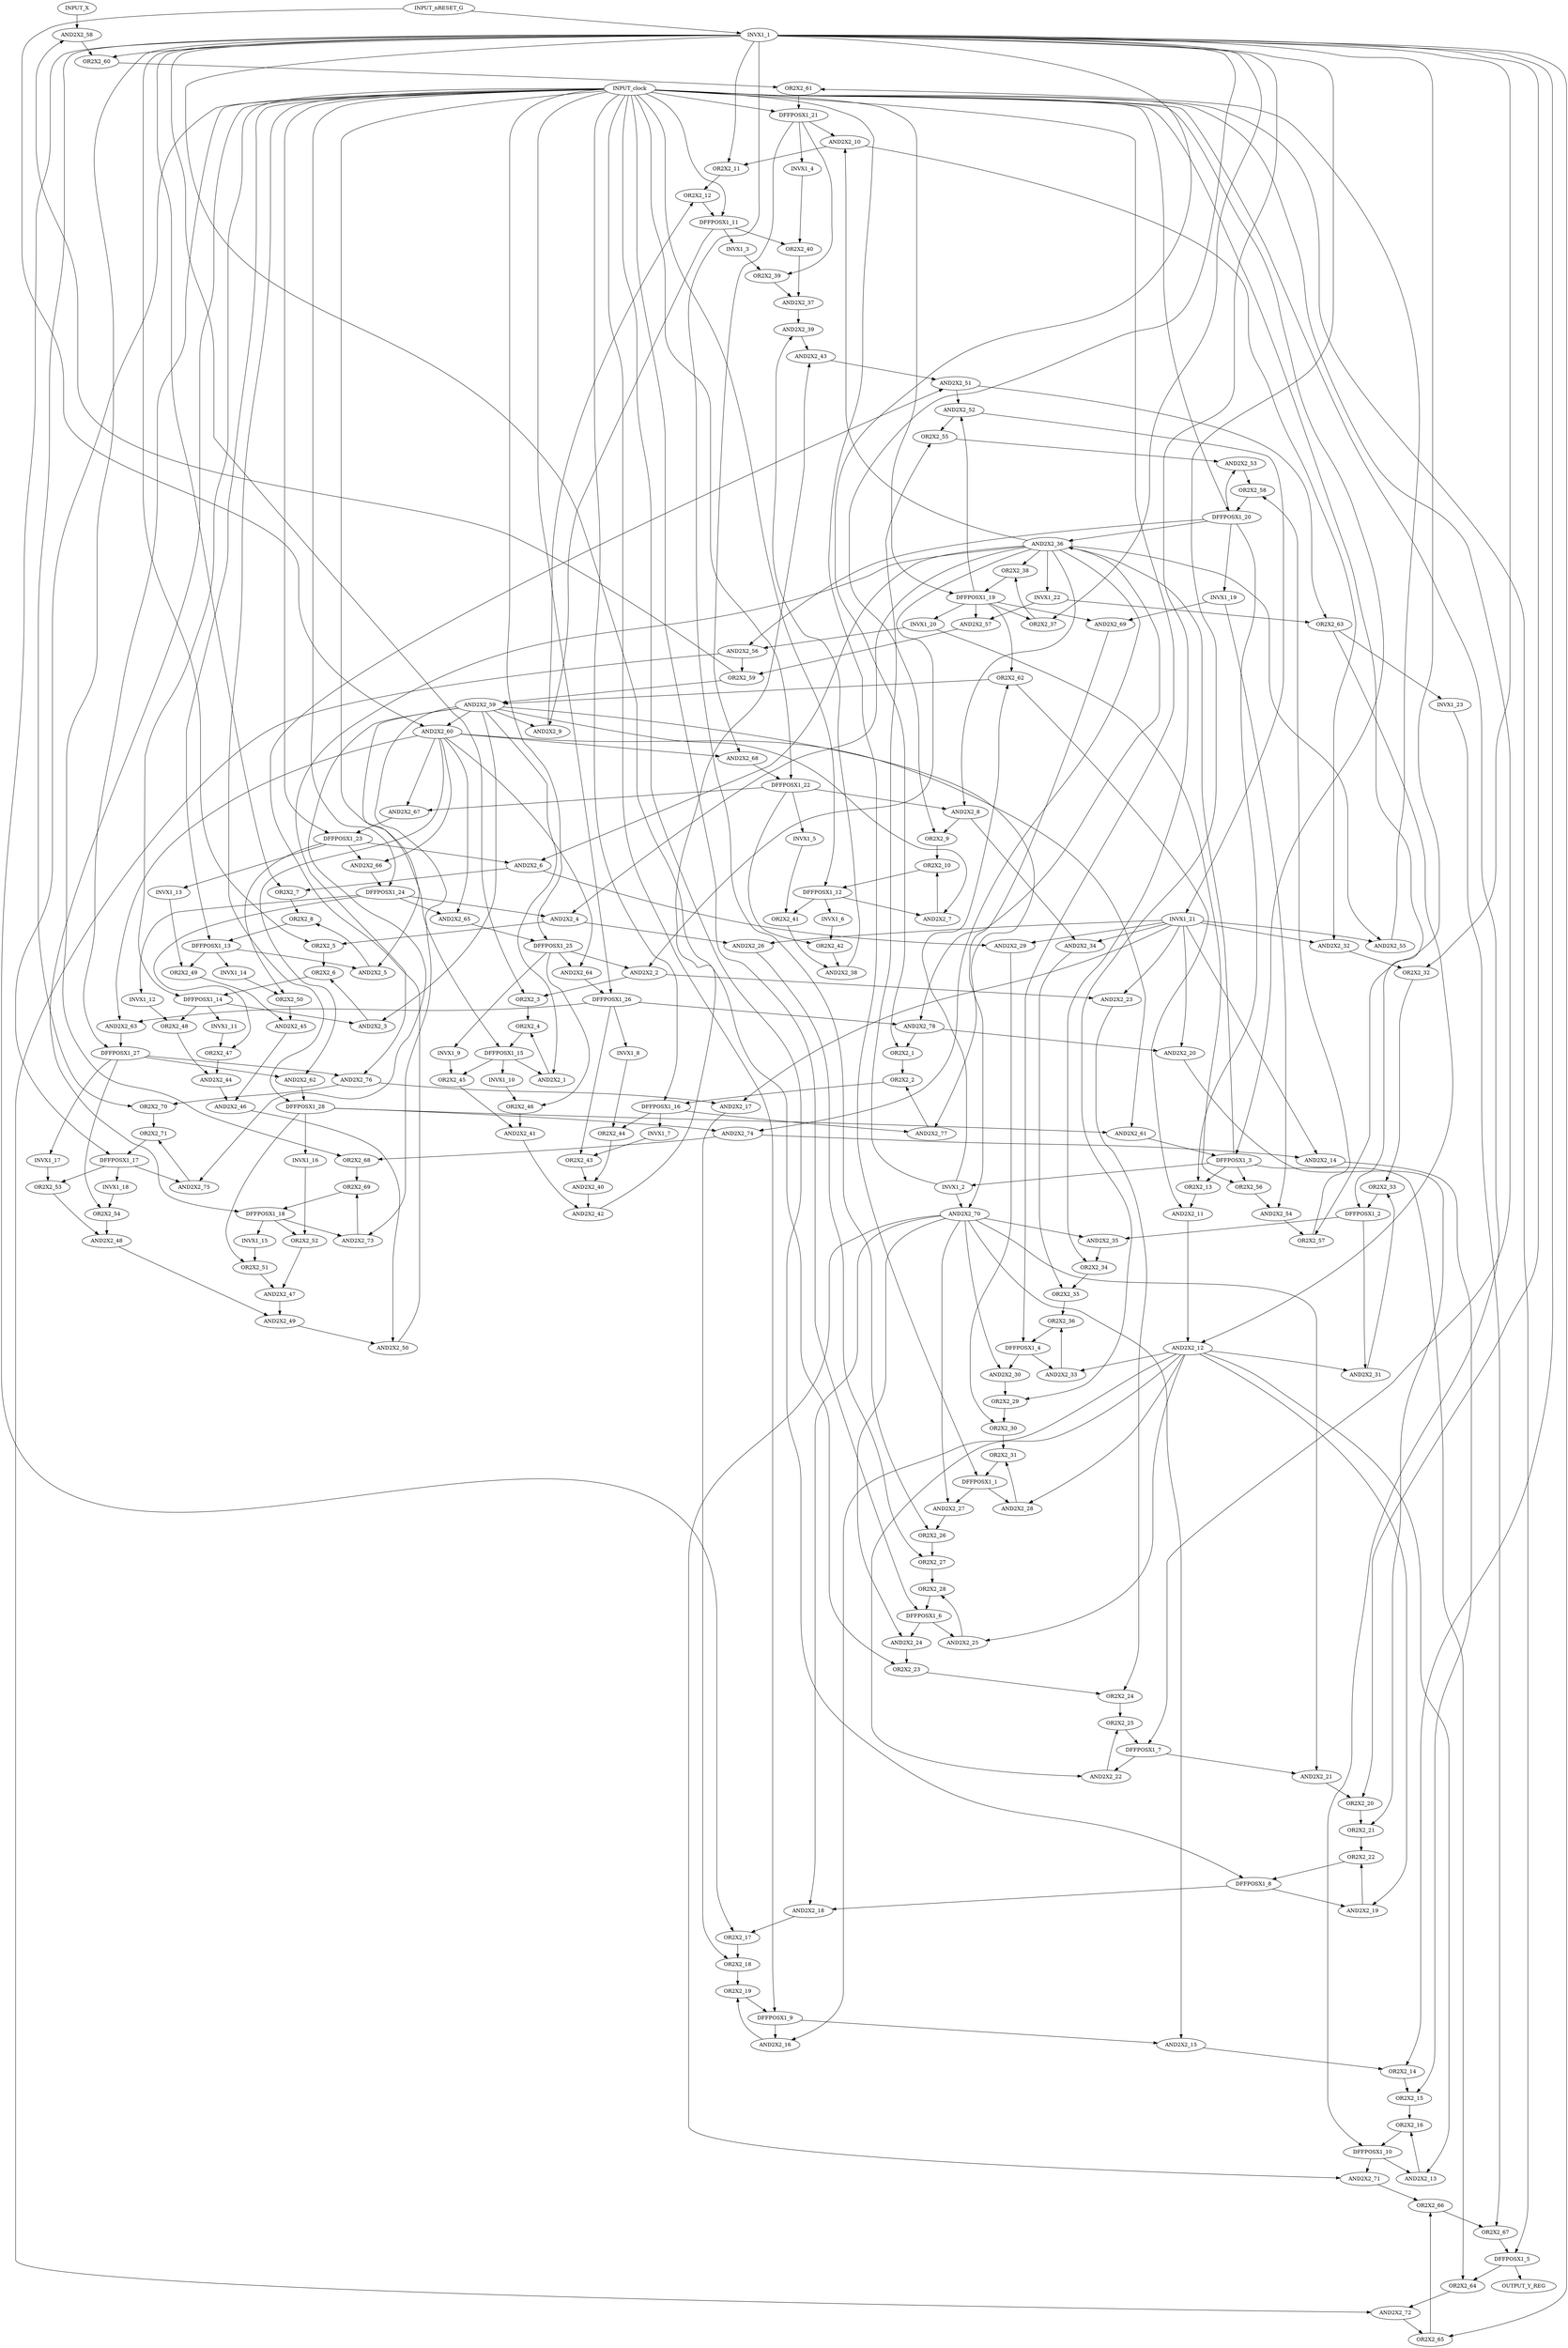 strict digraph "" {
	INPUT_X -> AND2X2_58;
	INPUT_clock -> DFFPOSX1_1;
	INPUT_clock -> DFFPOSX1_10;
	INPUT_clock -> DFFPOSX1_11;
	INPUT_clock -> DFFPOSX1_12;
	INPUT_clock -> DFFPOSX1_13;
	INPUT_clock -> DFFPOSX1_14;
	INPUT_clock -> DFFPOSX1_15;
	INPUT_clock -> DFFPOSX1_16;
	INPUT_clock -> DFFPOSX1_17;
	INPUT_clock -> DFFPOSX1_18;
	INPUT_clock -> DFFPOSX1_19;
	INPUT_clock -> DFFPOSX1_2;
	INPUT_clock -> DFFPOSX1_20;
	INPUT_clock -> DFFPOSX1_21;
	INPUT_clock -> DFFPOSX1_22;
	INPUT_clock -> DFFPOSX1_23;
	INPUT_clock -> DFFPOSX1_24;
	INPUT_clock -> DFFPOSX1_25;
	INPUT_clock -> DFFPOSX1_26;
	INPUT_clock -> DFFPOSX1_27;
	INPUT_clock -> DFFPOSX1_28;
	INPUT_clock -> DFFPOSX1_3;
	INPUT_clock -> DFFPOSX1_4;
	INPUT_clock -> DFFPOSX1_5;
	INPUT_clock -> DFFPOSX1_6;
	INPUT_clock -> DFFPOSX1_7;
	INPUT_clock -> DFFPOSX1_8;
	INPUT_clock -> DFFPOSX1_9;
	INPUT_nRESET_G -> AND2X2_60;
	INPUT_nRESET_G -> INVX1_1;
	AND2X2_1 -> OR2X2_4;
	AND2X2_10 -> AND2X2_32;
	AND2X2_10 -> OR2X2_11;
	AND2X2_11 -> AND2X2_12;
	AND2X2_12 -> AND2X2_13;
	AND2X2_12 -> AND2X2_16;
	AND2X2_12 -> AND2X2_19;
	AND2X2_12 -> AND2X2_22;
	AND2X2_12 -> AND2X2_25;
	AND2X2_12 -> AND2X2_28;
	AND2X2_12 -> AND2X2_31;
	AND2X2_12 -> AND2X2_33;
	AND2X2_13 -> OR2X2_16;
	AND2X2_14 -> OR2X2_15;
	AND2X2_15 -> OR2X2_14;
	AND2X2_16 -> OR2X2_19;
	AND2X2_17 -> OR2X2_18;
	AND2X2_18 -> OR2X2_17;
	AND2X2_19 -> OR2X2_22;
	AND2X2_2 -> AND2X2_23;
	AND2X2_2 -> OR2X2_3;
	AND2X2_20 -> OR2X2_21;
	AND2X2_21 -> OR2X2_20;
	AND2X2_22 -> OR2X2_25;
	AND2X2_23 -> OR2X2_24;
	AND2X2_24 -> OR2X2_23;
	AND2X2_25 -> OR2X2_28;
	AND2X2_26 -> OR2X2_27;
	AND2X2_27 -> OR2X2_26;
	AND2X2_28 -> OR2X2_31;
	AND2X2_29 -> OR2X2_30;
	AND2X2_3 -> OR2X2_6;
	AND2X2_30 -> OR2X2_29;
	AND2X2_31 -> OR2X2_33;
	AND2X2_32 -> OR2X2_32;
	AND2X2_33 -> OR2X2_36;
	AND2X2_34 -> OR2X2_35;
	AND2X2_35 -> OR2X2_34;
	AND2X2_36 -> AND2X2_10;
	AND2X2_36 -> AND2X2_2;
	AND2X2_36 -> AND2X2_4;
	AND2X2_36 -> AND2X2_55;
	AND2X2_36 -> AND2X2_6;
	AND2X2_36 -> AND2X2_74;
	AND2X2_36 -> AND2X2_76;
	AND2X2_36 -> AND2X2_78;
	AND2X2_36 -> AND2X2_8;
	AND2X2_36 -> INVX1_22;
	AND2X2_36 -> OR2X2_38;
	AND2X2_37 -> AND2X2_39;
	AND2X2_38 -> AND2X2_39;
	AND2X2_39 -> AND2X2_43;
	AND2X2_4 -> AND2X2_26;
	AND2X2_4 -> OR2X2_5;
	AND2X2_40 -> AND2X2_42;
	AND2X2_41 -> AND2X2_42;
	AND2X2_42 -> AND2X2_43;
	AND2X2_43 -> AND2X2_51;
	AND2X2_44 -> AND2X2_46;
	AND2X2_45 -> AND2X2_46;
	AND2X2_46 -> AND2X2_50;
	AND2X2_47 -> AND2X2_49;
	AND2X2_48 -> AND2X2_49;
	AND2X2_49 -> AND2X2_50;
	AND2X2_5 -> OR2X2_8;
	AND2X2_50 -> AND2X2_51;
	AND2X2_51 -> AND2X2_52;
	AND2X2_51 -> OR2X2_63;
	AND2X2_52 -> INVX1_21;
	AND2X2_52 -> OR2X2_55;
	AND2X2_53 -> OR2X2_58;
	AND2X2_54 -> OR2X2_57;
	AND2X2_55 -> OR2X2_61;
	AND2X2_56 -> AND2X2_72;
	AND2X2_56 -> OR2X2_59;
	AND2X2_57 -> OR2X2_59;
	AND2X2_58 -> OR2X2_60;
	AND2X2_59 -> AND2X2_1;
	AND2X2_59 -> AND2X2_3;
	AND2X2_59 -> AND2X2_5;
	AND2X2_59 -> AND2X2_60;
	AND2X2_59 -> AND2X2_7;
	AND2X2_59 -> AND2X2_73;
	AND2X2_59 -> AND2X2_75;
	AND2X2_59 -> AND2X2_77;
	AND2X2_59 -> AND2X2_9;
	AND2X2_6 -> AND2X2_29;
	AND2X2_6 -> OR2X2_7;
	AND2X2_60 -> AND2X2_61;
	AND2X2_60 -> AND2X2_62;
	AND2X2_60 -> AND2X2_63;
	AND2X2_60 -> AND2X2_64;
	AND2X2_60 -> AND2X2_65;
	AND2X2_60 -> AND2X2_66;
	AND2X2_60 -> AND2X2_67;
	AND2X2_60 -> AND2X2_68;
	AND2X2_61 -> DFFPOSX1_3;
	AND2X2_62 -> DFFPOSX1_28;
	AND2X2_63 -> DFFPOSX1_27;
	AND2X2_64 -> DFFPOSX1_26;
	AND2X2_65 -> DFFPOSX1_25;
	AND2X2_66 -> DFFPOSX1_24;
	AND2X2_67 -> DFFPOSX1_23;
	AND2X2_68 -> DFFPOSX1_22;
	AND2X2_69 -> AND2X2_70;
	AND2X2_7 -> OR2X2_10;
	AND2X2_70 -> AND2X2_15;
	AND2X2_70 -> AND2X2_18;
	AND2X2_70 -> AND2X2_21;
	AND2X2_70 -> AND2X2_24;
	AND2X2_70 -> AND2X2_27;
	AND2X2_70 -> AND2X2_30;
	AND2X2_70 -> AND2X2_35;
	AND2X2_70 -> AND2X2_71;
	AND2X2_71 -> OR2X2_66;
	AND2X2_72 -> OR2X2_65;
	AND2X2_73 -> OR2X2_69;
	AND2X2_74 -> AND2X2_14;
	AND2X2_74 -> OR2X2_68;
	AND2X2_75 -> OR2X2_71;
	AND2X2_76 -> AND2X2_17;
	AND2X2_76 -> OR2X2_70;
	AND2X2_77 -> OR2X2_2;
	AND2X2_78 -> AND2X2_20;
	AND2X2_78 -> OR2X2_1;
	AND2X2_8 -> AND2X2_34;
	AND2X2_8 -> OR2X2_9;
	AND2X2_9 -> OR2X2_12;
	DFFPOSX1_1 -> AND2X2_27;
	DFFPOSX1_1 -> AND2X2_28;
	DFFPOSX1_10 -> AND2X2_13;
	DFFPOSX1_10 -> AND2X2_71;
	DFFPOSX1_11 -> AND2X2_9;
	DFFPOSX1_11 -> INVX1_3;
	DFFPOSX1_11 -> OR2X2_40;
	DFFPOSX1_12 -> AND2X2_7;
	DFFPOSX1_12 -> INVX1_6;
	DFFPOSX1_12 -> OR2X2_41;
	DFFPOSX1_13 -> AND2X2_5;
	DFFPOSX1_13 -> INVX1_14;
	DFFPOSX1_13 -> OR2X2_49;
	DFFPOSX1_14 -> AND2X2_3;
	DFFPOSX1_14 -> INVX1_11;
	DFFPOSX1_14 -> OR2X2_48;
	DFFPOSX1_15 -> AND2X2_1;
	DFFPOSX1_15 -> INVX1_10;
	DFFPOSX1_15 -> OR2X2_45;
	DFFPOSX1_16 -> AND2X2_77;
	DFFPOSX1_16 -> INVX1_7;
	DFFPOSX1_16 -> OR2X2_44;
	DFFPOSX1_17 -> AND2X2_75;
	DFFPOSX1_17 -> INVX1_18;
	DFFPOSX1_17 -> OR2X2_53;
	DFFPOSX1_18 -> AND2X2_73;
	DFFPOSX1_18 -> INVX1_15;
	DFFPOSX1_18 -> OR2X2_52;
	DFFPOSX1_19 -> AND2X2_52;
	DFFPOSX1_19 -> AND2X2_57;
	DFFPOSX1_19 -> AND2X2_69;
	DFFPOSX1_19 -> INVX1_20;
	DFFPOSX1_19 -> OR2X2_37;
	DFFPOSX1_19 -> OR2X2_62;
	DFFPOSX1_2 -> AND2X2_31;
	DFFPOSX1_2 -> AND2X2_35;
	DFFPOSX1_20 -> AND2X2_36;
	DFFPOSX1_20 -> AND2X2_53;
	DFFPOSX1_20 -> AND2X2_56;
	DFFPOSX1_20 -> INVX1_19;
	DFFPOSX1_20 -> OR2X2_13;
	DFFPOSX1_21 -> AND2X2_10;
	DFFPOSX1_21 -> AND2X2_68;
	DFFPOSX1_21 -> INVX1_4;
	DFFPOSX1_21 -> OR2X2_39;
	DFFPOSX1_22 -> AND2X2_67;
	DFFPOSX1_22 -> AND2X2_8;
	DFFPOSX1_22 -> INVX1_5;
	DFFPOSX1_22 -> OR2X2_42;
	DFFPOSX1_23 -> AND2X2_6;
	DFFPOSX1_23 -> AND2X2_66;
	DFFPOSX1_23 -> INVX1_13;
	DFFPOSX1_23 -> OR2X2_50;
	DFFPOSX1_24 -> AND2X2_4;
	DFFPOSX1_24 -> AND2X2_65;
	DFFPOSX1_24 -> INVX1_12;
	DFFPOSX1_24 -> OR2X2_47;
	DFFPOSX1_25 -> AND2X2_2;
	DFFPOSX1_25 -> AND2X2_64;
	DFFPOSX1_25 -> INVX1_9;
	DFFPOSX1_25 -> OR2X2_46;
	DFFPOSX1_26 -> AND2X2_63;
	DFFPOSX1_26 -> AND2X2_78;
	DFFPOSX1_26 -> INVX1_8;
	DFFPOSX1_26 -> OR2X2_43;
	DFFPOSX1_27 -> AND2X2_62;
	DFFPOSX1_27 -> AND2X2_76;
	DFFPOSX1_27 -> INVX1_17;
	DFFPOSX1_27 -> OR2X2_54;
	DFFPOSX1_28 -> AND2X2_61;
	DFFPOSX1_28 -> AND2X2_74;
	DFFPOSX1_28 -> INVX1_16;
	DFFPOSX1_28 -> OR2X2_51;
	DFFPOSX1_3 -> AND2X2_36;
	DFFPOSX1_3 -> INVX1_2;
	DFFPOSX1_3 -> OR2X2_13;
	DFFPOSX1_3 -> OR2X2_56;
	DFFPOSX1_3 -> OR2X2_64;
	DFFPOSX1_4 -> AND2X2_30;
	DFFPOSX1_4 -> AND2X2_33;
	DFFPOSX1_5 -> OUTPUT_Y_REG;
	DFFPOSX1_5 -> OR2X2_64;
	DFFPOSX1_6 -> AND2X2_24;
	DFFPOSX1_6 -> AND2X2_25;
	DFFPOSX1_7 -> AND2X2_21;
	DFFPOSX1_7 -> AND2X2_22;
	DFFPOSX1_8 -> AND2X2_18;
	DFFPOSX1_8 -> AND2X2_19;
	DFFPOSX1_9 -> AND2X2_15;
	DFFPOSX1_9 -> AND2X2_16;
	INVX1_1 -> OR2X2_1;
	INVX1_1 -> OR2X2_11;
	INVX1_1 -> OR2X2_14;
	INVX1_1 -> OR2X2_17;
	INVX1_1 -> OR2X2_20;
	INVX1_1 -> OR2X2_23;
	INVX1_1 -> OR2X2_26;
	INVX1_1 -> OR2X2_29;
	INVX1_1 -> OR2X2_3;
	INVX1_1 -> OR2X2_32;
	INVX1_1 -> OR2X2_34;
	INVX1_1 -> OR2X2_37;
	INVX1_1 -> OR2X2_5;
	INVX1_1 -> OR2X2_57;
	INVX1_1 -> OR2X2_60;
	INVX1_1 -> OR2X2_65;
	INVX1_1 -> OR2X2_68;
	INVX1_1 -> OR2X2_7;
	INVX1_1 -> OR2X2_70;
	INVX1_1 -> OR2X2_9;
	INVX1_10 -> OR2X2_46;
	INVX1_11 -> OR2X2_47;
	INVX1_12 -> OR2X2_48;
	INVX1_13 -> OR2X2_49;
	INVX1_14 -> OR2X2_50;
	INVX1_15 -> OR2X2_51;
	INVX1_16 -> OR2X2_52;
	INVX1_17 -> OR2X2_53;
	INVX1_18 -> OR2X2_54;
	INVX1_19 -> AND2X2_54;
	INVX1_19 -> AND2X2_69;
	INVX1_2 -> AND2X2_70;
	INVX1_2 -> OR2X2_55;
	INVX1_2 -> OR2X2_62;
	INVX1_20 -> AND2X2_56;
	INVX1_20 -> OR2X2_56;
	INVX1_21 -> AND2X2_14;
	INVX1_21 -> AND2X2_17;
	INVX1_21 -> AND2X2_20;
	INVX1_21 -> AND2X2_23;
	INVX1_21 -> AND2X2_26;
	INVX1_21 -> AND2X2_29;
	INVX1_21 -> AND2X2_32;
	INVX1_21 -> AND2X2_34;
	INVX1_21 -> AND2X2_55;
	INVX1_22 -> AND2X2_57;
	INVX1_22 -> OR2X2_63;
	INVX1_23 -> OR2X2_67;
	INVX1_3 -> OR2X2_39;
	INVX1_4 -> OR2X2_40;
	INVX1_5 -> OR2X2_41;
	INVX1_6 -> OR2X2_42;
	INVX1_7 -> OR2X2_43;
	INVX1_8 -> OR2X2_44;
	INVX1_9 -> OR2X2_45;
	OR2X2_1 -> OR2X2_2;
	OR2X2_10 -> DFFPOSX1_12;
	OR2X2_11 -> OR2X2_12;
	OR2X2_12 -> DFFPOSX1_11;
	OR2X2_13 -> AND2X2_11;
	OR2X2_14 -> OR2X2_15;
	OR2X2_15 -> OR2X2_16;
	OR2X2_16 -> DFFPOSX1_10;
	OR2X2_17 -> OR2X2_18;
	OR2X2_18 -> OR2X2_19;
	OR2X2_19 -> DFFPOSX1_9;
	OR2X2_2 -> DFFPOSX1_16;
	OR2X2_20 -> OR2X2_21;
	OR2X2_21 -> OR2X2_22;
	OR2X2_22 -> DFFPOSX1_8;
	OR2X2_23 -> OR2X2_24;
	OR2X2_24 -> OR2X2_25;
	OR2X2_25 -> DFFPOSX1_7;
	OR2X2_26 -> OR2X2_27;
	OR2X2_27 -> OR2X2_28;
	OR2X2_28 -> DFFPOSX1_6;
	OR2X2_29 -> OR2X2_30;
	OR2X2_3 -> OR2X2_4;
	OR2X2_30 -> OR2X2_31;
	OR2X2_31 -> DFFPOSX1_1;
	OR2X2_32 -> OR2X2_33;
	OR2X2_33 -> DFFPOSX1_2;
	OR2X2_34 -> OR2X2_35;
	OR2X2_35 -> OR2X2_36;
	OR2X2_36 -> DFFPOSX1_4;
	OR2X2_37 -> OR2X2_38;
	OR2X2_38 -> DFFPOSX1_19;
	OR2X2_39 -> AND2X2_37;
	OR2X2_4 -> DFFPOSX1_15;
	OR2X2_40 -> AND2X2_37;
	OR2X2_41 -> AND2X2_38;
	OR2X2_42 -> AND2X2_38;
	OR2X2_43 -> AND2X2_40;
	OR2X2_44 -> AND2X2_40;
	OR2X2_45 -> AND2X2_41;
	OR2X2_46 -> AND2X2_41;
	OR2X2_47 -> AND2X2_44;
	OR2X2_48 -> AND2X2_44;
	OR2X2_49 -> AND2X2_45;
	OR2X2_5 -> OR2X2_6;
	OR2X2_50 -> AND2X2_45;
	OR2X2_51 -> AND2X2_47;
	OR2X2_52 -> AND2X2_47;
	OR2X2_53 -> AND2X2_48;
	OR2X2_54 -> AND2X2_48;
	OR2X2_55 -> AND2X2_53;
	OR2X2_56 -> AND2X2_54;
	OR2X2_57 -> OR2X2_58;
	OR2X2_58 -> DFFPOSX1_20;
	OR2X2_59 -> AND2X2_58;
	OR2X2_59 -> AND2X2_59;
	OR2X2_6 -> DFFPOSX1_14;
	OR2X2_60 -> OR2X2_61;
	OR2X2_61 -> DFFPOSX1_21;
	OR2X2_62 -> AND2X2_11;
	OR2X2_62 -> AND2X2_59;
	OR2X2_63 -> AND2X2_12;
	OR2X2_63 -> INVX1_23;
	OR2X2_64 -> AND2X2_72;
	OR2X2_65 -> OR2X2_66;
	OR2X2_66 -> OR2X2_67;
	OR2X2_67 -> DFFPOSX1_5;
	OR2X2_68 -> OR2X2_69;
	OR2X2_69 -> DFFPOSX1_18;
	OR2X2_7 -> OR2X2_8;
	OR2X2_70 -> OR2X2_71;
	OR2X2_71 -> DFFPOSX1_17;
	OR2X2_8 -> DFFPOSX1_13;
	OR2X2_9 -> OR2X2_10;
}
